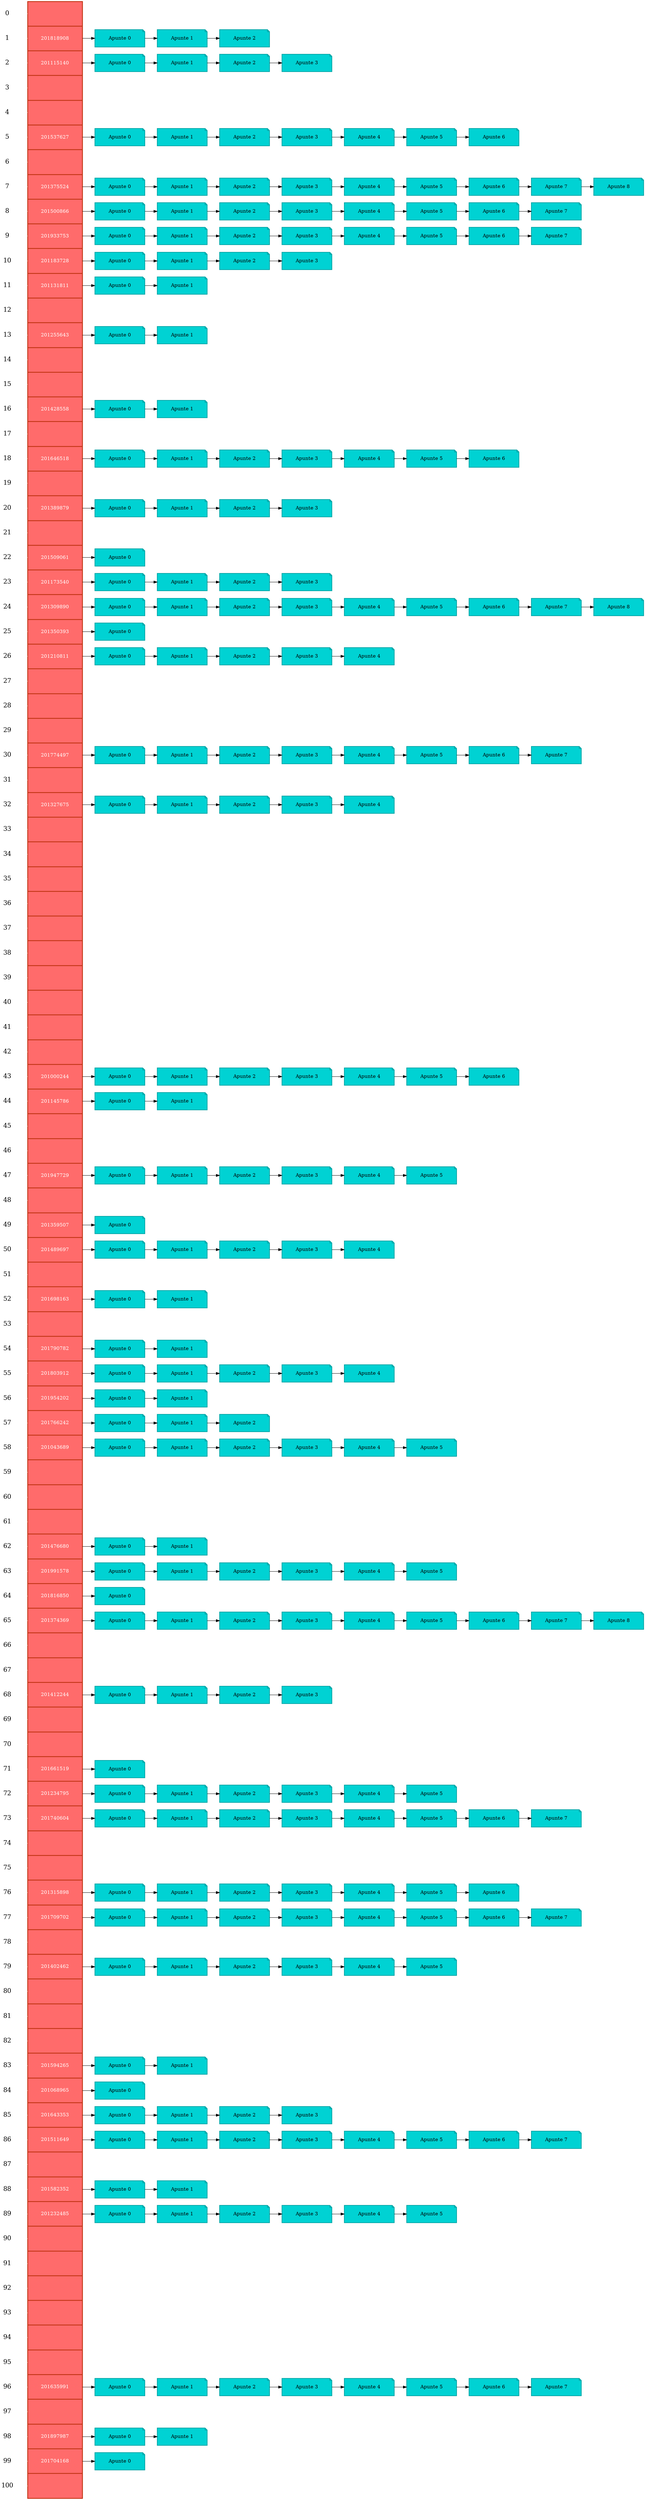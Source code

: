 digraph G {
        nodesep=.05;
        rankdir=LR;
        node [shape=record color="#c23616" style = "filled" fillcolor = "#ff6b6b" fontcolor=white penwidth=2.5 width = 2.2];		

node0 [label = "<f0> |<f1>201818908|<f2>201115140|<f3> |<f4> |<f5>201537627|<f6> |<f7>201375524|<f8>201500866|<f9>201933753|<f10>201183728|<f11>201131811|<f12> |<f13>201255643|<f14> |<f15> |<f16>201428558|<f17> |<f18>201646518|<f19> |<f20>201389879|<f21> |<f22>201509061|<f23>201173540|<f24>201309890|<f25>201350393|<f26>201210811|<f27> |<f28> |<f29> |<f30>201774497|<f31> |<f32>201327675|<f33> |<f34> |<f35> |<f36> |<f37> |<f38> |<f39> |<f40> |<f41> |<f42> |<f43>201000244|<f44>201145786|<f45> |<f46> |<f47>201947729|<f48> |<f49>201359507|<f50>201489697|<f51> |<f52>201698163|<f53> |<f54>201790782|<f55>201803912|<f56>201954202|<f57>201766242|<f58>201043689|<f59> |<f60> |<f61> |<f62>201476680|<f63>201991578|<f64>201816850|<f65>201374369|<f66> |<f67> |<f68>201412244|<f69> |<f70> |<f71>201661519|<f72>201234795|<f73>201740604|<f74> |<f75> |<f76>201315898|<f77>201709702|<f78> |<f79>201402462|<f80> |<f81> |<f82> |<f83>201594265|<f84>201068965|<f85>201643353|<f86>201511649|<f87> |<f88>201582352|<f89>201232485|<f90> |<f91> |<f92> |<f93> |<f94> |<f95> |<f96>201635991|<f97> |<f98>201897987|<f99>201704168|<f100> " height=100];
a0[label="0 "shape=plain fillcolor=white fontcolor=black fontsize=18]
a0 -> node0:f0 [dir=none color=white]
a1[label="1 "shape=plain fillcolor=white fontcolor=black fontsize=18]
a1 -> node0:f1 [dir=none color=white]
a2[label="2 "shape=plain fillcolor=white fontcolor=black fontsize=18]
a2 -> node0:f2 [dir=none color=white]
a3[label="3 "shape=plain fillcolor=white fontcolor=black fontsize=18]
a3 -> node0:f3 [dir=none color=white]
a4[label="4 "shape=plain fillcolor=white fontcolor=black fontsize=18]
a4 -> node0:f4 [dir=none color=white]
a5[label="5 "shape=plain fillcolor=white fontcolor=black fontsize=18]
a5 -> node0:f5 [dir=none color=white]
a6[label="6 "shape=plain fillcolor=white fontcolor=black fontsize=18]
a6 -> node0:f6 [dir=none color=white]
a7[label="7 "shape=plain fillcolor=white fontcolor=black fontsize=18]
a7 -> node0:f7 [dir=none color=white]
a8[label="8 "shape=plain fillcolor=white fontcolor=black fontsize=18]
a8 -> node0:f8 [dir=none color=white]
a9[label="9 "shape=plain fillcolor=white fontcolor=black fontsize=18]
a9 -> node0:f9 [dir=none color=white]
a10[label="10 "shape=plain fillcolor=white fontcolor=black fontsize=18]
a10 -> node0:f10 [dir=none color=white]
a11[label="11 "shape=plain fillcolor=white fontcolor=black fontsize=18]
a11 -> node0:f11 [dir=none color=white]
a12[label="12 "shape=plain fillcolor=white fontcolor=black fontsize=18]
a12 -> node0:f12 [dir=none color=white]
a13[label="13 "shape=plain fillcolor=white fontcolor=black fontsize=18]
a13 -> node0:f13 [dir=none color=white]
a14[label="14 "shape=plain fillcolor=white fontcolor=black fontsize=18]
a14 -> node0:f14 [dir=none color=white]
a15[label="15 "shape=plain fillcolor=white fontcolor=black fontsize=18]
a15 -> node0:f15 [dir=none color=white]
a16[label="16 "shape=plain fillcolor=white fontcolor=black fontsize=18]
a16 -> node0:f16 [dir=none color=white]
a17[label="17 "shape=plain fillcolor=white fontcolor=black fontsize=18]
a17 -> node0:f17 [dir=none color=white]
a18[label="18 "shape=plain fillcolor=white fontcolor=black fontsize=18]
a18 -> node0:f18 [dir=none color=white]
a19[label="19 "shape=plain fillcolor=white fontcolor=black fontsize=18]
a19 -> node0:f19 [dir=none color=white]
a20[label="20 "shape=plain fillcolor=white fontcolor=black fontsize=18]
a20 -> node0:f20 [dir=none color=white]
a21[label="21 "shape=plain fillcolor=white fontcolor=black fontsize=18]
a21 -> node0:f21 [dir=none color=white]
a22[label="22 "shape=plain fillcolor=white fontcolor=black fontsize=18]
a22 -> node0:f22 [dir=none color=white]
a23[label="23 "shape=plain fillcolor=white fontcolor=black fontsize=18]
a23 -> node0:f23 [dir=none color=white]
a24[label="24 "shape=plain fillcolor=white fontcolor=black fontsize=18]
a24 -> node0:f24 [dir=none color=white]
a25[label="25 "shape=plain fillcolor=white fontcolor=black fontsize=18]
a25 -> node0:f25 [dir=none color=white]
a26[label="26 "shape=plain fillcolor=white fontcolor=black fontsize=18]
a26 -> node0:f26 [dir=none color=white]
a27[label="27 "shape=plain fillcolor=white fontcolor=black fontsize=18]
a27 -> node0:f27 [dir=none color=white]
a28[label="28 "shape=plain fillcolor=white fontcolor=black fontsize=18]
a28 -> node0:f28 [dir=none color=white]
a29[label="29 "shape=plain fillcolor=white fontcolor=black fontsize=18]
a29 -> node0:f29 [dir=none color=white]
a30[label="30 "shape=plain fillcolor=white fontcolor=black fontsize=18]
a30 -> node0:f30 [dir=none color=white]
a31[label="31 "shape=plain fillcolor=white fontcolor=black fontsize=18]
a31 -> node0:f31 [dir=none color=white]
a32[label="32 "shape=plain fillcolor=white fontcolor=black fontsize=18]
a32 -> node0:f32 [dir=none color=white]
a33[label="33 "shape=plain fillcolor=white fontcolor=black fontsize=18]
a33 -> node0:f33 [dir=none color=white]
a34[label="34 "shape=plain fillcolor=white fontcolor=black fontsize=18]
a34 -> node0:f34 [dir=none color=white]
a35[label="35 "shape=plain fillcolor=white fontcolor=black fontsize=18]
a35 -> node0:f35 [dir=none color=white]
a36[label="36 "shape=plain fillcolor=white fontcolor=black fontsize=18]
a36 -> node0:f36 [dir=none color=white]
a37[label="37 "shape=plain fillcolor=white fontcolor=black fontsize=18]
a37 -> node0:f37 [dir=none color=white]
a38[label="38 "shape=plain fillcolor=white fontcolor=black fontsize=18]
a38 -> node0:f38 [dir=none color=white]
a39[label="39 "shape=plain fillcolor=white fontcolor=black fontsize=18]
a39 -> node0:f39 [dir=none color=white]
a40[label="40 "shape=plain fillcolor=white fontcolor=black fontsize=18]
a40 -> node0:f40 [dir=none color=white]
a41[label="41 "shape=plain fillcolor=white fontcolor=black fontsize=18]
a41 -> node0:f41 [dir=none color=white]
a42[label="42 "shape=plain fillcolor=white fontcolor=black fontsize=18]
a42 -> node0:f42 [dir=none color=white]
a43[label="43 "shape=plain fillcolor=white fontcolor=black fontsize=18]
a43 -> node0:f43 [dir=none color=white]
a44[label="44 "shape=plain fillcolor=white fontcolor=black fontsize=18]
a44 -> node0:f44 [dir=none color=white]
a45[label="45 "shape=plain fillcolor=white fontcolor=black fontsize=18]
a45 -> node0:f45 [dir=none color=white]
a46[label="46 "shape=plain fillcolor=white fontcolor=black fontsize=18]
a46 -> node0:f46 [dir=none color=white]
a47[label="47 "shape=plain fillcolor=white fontcolor=black fontsize=18]
a47 -> node0:f47 [dir=none color=white]
a48[label="48 "shape=plain fillcolor=white fontcolor=black fontsize=18]
a48 -> node0:f48 [dir=none color=white]
a49[label="49 "shape=plain fillcolor=white fontcolor=black fontsize=18]
a49 -> node0:f49 [dir=none color=white]
a50[label="50 "shape=plain fillcolor=white fontcolor=black fontsize=18]
a50 -> node0:f50 [dir=none color=white]
a51[label="51 "shape=plain fillcolor=white fontcolor=black fontsize=18]
a51 -> node0:f51 [dir=none color=white]
a52[label="52 "shape=plain fillcolor=white fontcolor=black fontsize=18]
a52 -> node0:f52 [dir=none color=white]
a53[label="53 "shape=plain fillcolor=white fontcolor=black fontsize=18]
a53 -> node0:f53 [dir=none color=white]
a54[label="54 "shape=plain fillcolor=white fontcolor=black fontsize=18]
a54 -> node0:f54 [dir=none color=white]
a55[label="55 "shape=plain fillcolor=white fontcolor=black fontsize=18]
a55 -> node0:f55 [dir=none color=white]
a56[label="56 "shape=plain fillcolor=white fontcolor=black fontsize=18]
a56 -> node0:f56 [dir=none color=white]
a57[label="57 "shape=plain fillcolor=white fontcolor=black fontsize=18]
a57 -> node0:f57 [dir=none color=white]
a58[label="58 "shape=plain fillcolor=white fontcolor=black fontsize=18]
a58 -> node0:f58 [dir=none color=white]
a59[label="59 "shape=plain fillcolor=white fontcolor=black fontsize=18]
a59 -> node0:f59 [dir=none color=white]
a60[label="60 "shape=plain fillcolor=white fontcolor=black fontsize=18]
a60 -> node0:f60 [dir=none color=white]
a61[label="61 "shape=plain fillcolor=white fontcolor=black fontsize=18]
a61 -> node0:f61 [dir=none color=white]
a62[label="62 "shape=plain fillcolor=white fontcolor=black fontsize=18]
a62 -> node0:f62 [dir=none color=white]
a63[label="63 "shape=plain fillcolor=white fontcolor=black fontsize=18]
a63 -> node0:f63 [dir=none color=white]
a64[label="64 "shape=plain fillcolor=white fontcolor=black fontsize=18]
a64 -> node0:f64 [dir=none color=white]
a65[label="65 "shape=plain fillcolor=white fontcolor=black fontsize=18]
a65 -> node0:f65 [dir=none color=white]
a66[label="66 "shape=plain fillcolor=white fontcolor=black fontsize=18]
a66 -> node0:f66 [dir=none color=white]
a67[label="67 "shape=plain fillcolor=white fontcolor=black fontsize=18]
a67 -> node0:f67 [dir=none color=white]
a68[label="68 "shape=plain fillcolor=white fontcolor=black fontsize=18]
a68 -> node0:f68 [dir=none color=white]
a69[label="69 "shape=plain fillcolor=white fontcolor=black fontsize=18]
a69 -> node0:f69 [dir=none color=white]
a70[label="70 "shape=plain fillcolor=white fontcolor=black fontsize=18]
a70 -> node0:f70 [dir=none color=white]
a71[label="71 "shape=plain fillcolor=white fontcolor=black fontsize=18]
a71 -> node0:f71 [dir=none color=white]
a72[label="72 "shape=plain fillcolor=white fontcolor=black fontsize=18]
a72 -> node0:f72 [dir=none color=white]
a73[label="73 "shape=plain fillcolor=white fontcolor=black fontsize=18]
a73 -> node0:f73 [dir=none color=white]
a74[label="74 "shape=plain fillcolor=white fontcolor=black fontsize=18]
a74 -> node0:f74 [dir=none color=white]
a75[label="75 "shape=plain fillcolor=white fontcolor=black fontsize=18]
a75 -> node0:f75 [dir=none color=white]
a76[label="76 "shape=plain fillcolor=white fontcolor=black fontsize=18]
a76 -> node0:f76 [dir=none color=white]
a77[label="77 "shape=plain fillcolor=white fontcolor=black fontsize=18]
a77 -> node0:f77 [dir=none color=white]
a78[label="78 "shape=plain fillcolor=white fontcolor=black fontsize=18]
a78 -> node0:f78 [dir=none color=white]
a79[label="79 "shape=plain fillcolor=white fontcolor=black fontsize=18]
a79 -> node0:f79 [dir=none color=white]
a80[label="80 "shape=plain fillcolor=white fontcolor=black fontsize=18]
a80 -> node0:f80 [dir=none color=white]
a81[label="81 "shape=plain fillcolor=white fontcolor=black fontsize=18]
a81 -> node0:f81 [dir=none color=white]
a82[label="82 "shape=plain fillcolor=white fontcolor=black fontsize=18]
a82 -> node0:f82 [dir=none color=white]
a83[label="83 "shape=plain fillcolor=white fontcolor=black fontsize=18]
a83 -> node0:f83 [dir=none color=white]
a84[label="84 "shape=plain fillcolor=white fontcolor=black fontsize=18]
a84 -> node0:f84 [dir=none color=white]
a85[label="85 "shape=plain fillcolor=white fontcolor=black fontsize=18]
a85 -> node0:f85 [dir=none color=white]
a86[label="86 "shape=plain fillcolor=white fontcolor=black fontsize=18]
a86 -> node0:f86 [dir=none color=white]
a87[label="87 "shape=plain fillcolor=white fontcolor=black fontsize=18]
a87 -> node0:f87 [dir=none color=white]
a88[label="88 "shape=plain fillcolor=white fontcolor=black fontsize=18]
a88 -> node0:f88 [dir=none color=white]
a89[label="89 "shape=plain fillcolor=white fontcolor=black fontsize=18]
a89 -> node0:f89 [dir=none color=white]
a90[label="90 "shape=plain fillcolor=white fontcolor=black fontsize=18]
a90 -> node0:f90 [dir=none color=white]
a91[label="91 "shape=plain fillcolor=white fontcolor=black fontsize=18]
a91 -> node0:f91 [dir=none color=white]
a92[label="92 "shape=plain fillcolor=white fontcolor=black fontsize=18]
a92 -> node0:f92 [dir=none color=white]
a93[label="93 "shape=plain fillcolor=white fontcolor=black fontsize=18]
a93 -> node0:f93 [dir=none color=white]
a94[label="94 "shape=plain fillcolor=white fontcolor=black fontsize=18]
a94 -> node0:f94 [dir=none color=white]
a95[label="95 "shape=plain fillcolor=white fontcolor=black fontsize=18]
a95 -> node0:f95 [dir=none color=white]
a96[label="96 "shape=plain fillcolor=white fontcolor=black fontsize=18]
a96 -> node0:f96 [dir=none color=white]
a97[label="97 "shape=plain fillcolor=white fontcolor=black fontsize=18]
a97 -> node0:f97 [dir=none color=white]
a98[label="98 "shape=plain fillcolor=white fontcolor=black fontsize=18]
a98 -> node0:f98 [dir=none color=white]
a99[label="99 "shape=plain fillcolor=white fontcolor=black fontsize=18]
a99 -> node0:f99 [dir=none color=white]
a100[label="100 "shape=plain fillcolor=white fontcolor=black fontsize=18]
a100 -> node0:f100 [dir=none color=white]		
node [shape=note color="#01a3a4" width = 2 height=0.7 style = filled fillcolor = "#00d2d3" fontcolor=black penwidth=2];		
node11 [label = "Apunte 0"];		
node12 [label = "Apunte 1"];		
node13 [label = "Apunte 2"];		
node21 [label = "Apunte 0"];		
node22 [label = "Apunte 1"];		
node23 [label = "Apunte 2"];		
node24 [label = "Apunte 3"];		
node51 [label = "Apunte 0"];		
node52 [label = "Apunte 1"];		
node53 [label = "Apunte 2"];		
node54 [label = "Apunte 3"];		
node55 [label = "Apunte 4"];		
node56 [label = "Apunte 5"];		
node57 [label = "Apunte 6"];		
node71 [label = "Apunte 0"];		
node72 [label = "Apunte 1"];		
node73 [label = "Apunte 2"];		
node74 [label = "Apunte 3"];		
node75 [label = "Apunte 4"];		
node76 [label = "Apunte 5"];		
node77 [label = "Apunte 6"];		
node78 [label = "Apunte 7"];		
node79 [label = "Apunte 8"];		
node81 [label = "Apunte 0"];		
node82 [label = "Apunte 1"];		
node83 [label = "Apunte 2"];		
node84 [label = "Apunte 3"];		
node85 [label = "Apunte 4"];		
node86 [label = "Apunte 5"];		
node87 [label = "Apunte 6"];		
node88 [label = "Apunte 7"];		
node91 [label = "Apunte 0"];		
node92 [label = "Apunte 1"];		
node93 [label = "Apunte 2"];		
node94 [label = "Apunte 3"];		
node95 [label = "Apunte 4"];		
node96 [label = "Apunte 5"];		
node97 [label = "Apunte 6"];		
node98 [label = "Apunte 7"];		
node101 [label = "Apunte 0"];		
node102 [label = "Apunte 1"];		
node103 [label = "Apunte 2"];		
node104 [label = "Apunte 3"];		
node111 [label = "Apunte 0"];		
node112 [label = "Apunte 1"];		
node131 [label = "Apunte 0"];		
node132 [label = "Apunte 1"];		
node161 [label = "Apunte 0"];		
node162 [label = "Apunte 1"];		
node181 [label = "Apunte 0"];		
node182 [label = "Apunte 1"];		
node183 [label = "Apunte 2"];		
node184 [label = "Apunte 3"];		
node185 [label = "Apunte 4"];		
node186 [label = "Apunte 5"];		
node187 [label = "Apunte 6"];		
node201 [label = "Apunte 0"];		
node202 [label = "Apunte 1"];		
node203 [label = "Apunte 2"];		
node204 [label = "Apunte 3"];		
node221 [label = "Apunte 0"];		
node231 [label = "Apunte 0"];		
node232 [label = "Apunte 1"];		
node233 [label = "Apunte 2"];		
node234 [label = "Apunte 3"];		
node241 [label = "Apunte 0"];		
node242 [label = "Apunte 1"];		
node243 [label = "Apunte 2"];		
node244 [label = "Apunte 3"];		
node245 [label = "Apunte 4"];		
node246 [label = "Apunte 5"];		
node247 [label = "Apunte 6"];		
node248 [label = "Apunte 7"];		
node249 [label = "Apunte 8"];		
node251 [label = "Apunte 0"];		
node261 [label = "Apunte 0"];		
node262 [label = "Apunte 1"];		
node263 [label = "Apunte 2"];		
node264 [label = "Apunte 3"];		
node265 [label = "Apunte 4"];		
node301 [label = "Apunte 0"];		
node302 [label = "Apunte 1"];		
node303 [label = "Apunte 2"];		
node304 [label = "Apunte 3"];		
node305 [label = "Apunte 4"];		
node306 [label = "Apunte 5"];		
node307 [label = "Apunte 6"];		
node308 [label = "Apunte 7"];		
node321 [label = "Apunte 0"];		
node322 [label = "Apunte 1"];		
node323 [label = "Apunte 2"];		
node324 [label = "Apunte 3"];		
node325 [label = "Apunte 4"];		
node431 [label = "Apunte 0"];		
node432 [label = "Apunte 1"];		
node433 [label = "Apunte 2"];		
node434 [label = "Apunte 3"];		
node435 [label = "Apunte 4"];		
node436 [label = "Apunte 5"];		
node437 [label = "Apunte 6"];		
node441 [label = "Apunte 0"];		
node442 [label = "Apunte 1"];		
node471 [label = "Apunte 0"];		
node472 [label = "Apunte 1"];		
node473 [label = "Apunte 2"];		
node474 [label = "Apunte 3"];		
node475 [label = "Apunte 4"];		
node476 [label = "Apunte 5"];		
node491 [label = "Apunte 0"];		
node501 [label = "Apunte 0"];		
node502 [label = "Apunte 1"];		
node503 [label = "Apunte 2"];		
node504 [label = "Apunte 3"];		
node505 [label = "Apunte 4"];		
node521 [label = "Apunte 0"];		
node522 [label = "Apunte 1"];		
node541 [label = "Apunte 0"];		
node542 [label = "Apunte 1"];		
node551 [label = "Apunte 0"];		
node552 [label = "Apunte 1"];		
node553 [label = "Apunte 2"];		
node554 [label = "Apunte 3"];		
node555 [label = "Apunte 4"];		
node561 [label = "Apunte 0"];		
node562 [label = "Apunte 1"];		
node571 [label = "Apunte 0"];		
node572 [label = "Apunte 1"];		
node573 [label = "Apunte 2"];		
node581 [label = "Apunte 0"];		
node582 [label = "Apunte 1"];		
node583 [label = "Apunte 2"];		
node584 [label = "Apunte 3"];		
node585 [label = "Apunte 4"];		
node586 [label = "Apunte 5"];		
node621 [label = "Apunte 0"];		
node622 [label = "Apunte 1"];		
node631 [label = "Apunte 0"];		
node632 [label = "Apunte 1"];		
node633 [label = "Apunte 2"];		
node634 [label = "Apunte 3"];		
node635 [label = "Apunte 4"];		
node636 [label = "Apunte 5"];		
node641 [label = "Apunte 0"];		
node651 [label = "Apunte 0"];		
node652 [label = "Apunte 1"];		
node653 [label = "Apunte 2"];		
node654 [label = "Apunte 3"];		
node655 [label = "Apunte 4"];		
node656 [label = "Apunte 5"];		
node657 [label = "Apunte 6"];		
node658 [label = "Apunte 7"];		
node659 [label = "Apunte 8"];		
node681 [label = "Apunte 0"];		
node682 [label = "Apunte 1"];		
node683 [label = "Apunte 2"];		
node684 [label = "Apunte 3"];		
node711 [label = "Apunte 0"];		
node721 [label = "Apunte 0"];		
node722 [label = "Apunte 1"];		
node723 [label = "Apunte 2"];		
node724 [label = "Apunte 3"];		
node725 [label = "Apunte 4"];		
node726 [label = "Apunte 5"];		
node731 [label = "Apunte 0"];		
node732 [label = "Apunte 1"];		
node733 [label = "Apunte 2"];		
node734 [label = "Apunte 3"];		
node735 [label = "Apunte 4"];		
node736 [label = "Apunte 5"];		
node737 [label = "Apunte 6"];		
node738 [label = "Apunte 7"];		
node761 [label = "Apunte 0"];		
node762 [label = "Apunte 1"];		
node763 [label = "Apunte 2"];		
node764 [label = "Apunte 3"];		
node765 [label = "Apunte 4"];		
node766 [label = "Apunte 5"];		
node767 [label = "Apunte 6"];		
node771 [label = "Apunte 0"];		
node772 [label = "Apunte 1"];		
node773 [label = "Apunte 2"];		
node774 [label = "Apunte 3"];		
node775 [label = "Apunte 4"];		
node776 [label = "Apunte 5"];		
node777 [label = "Apunte 6"];		
node778 [label = "Apunte 7"];		
node791 [label = "Apunte 0"];		
node792 [label = "Apunte 1"];		
node793 [label = "Apunte 2"];		
node794 [label = "Apunte 3"];		
node795 [label = "Apunte 4"];		
node796 [label = "Apunte 5"];		
node831 [label = "Apunte 0"];		
node832 [label = "Apunte 1"];		
node841 [label = "Apunte 0"];		
node851 [label = "Apunte 0"];		
node852 [label = "Apunte 1"];		
node853 [label = "Apunte 2"];		
node854 [label = "Apunte 3"];		
node861 [label = "Apunte 0"];		
node862 [label = "Apunte 1"];		
node863 [label = "Apunte 2"];		
node864 [label = "Apunte 3"];		
node865 [label = "Apunte 4"];		
node866 [label = "Apunte 5"];		
node867 [label = "Apunte 6"];		
node868 [label = "Apunte 7"];		
node881 [label = "Apunte 0"];		
node882 [label = "Apunte 1"];		
node891 [label = "Apunte 0"];		
node892 [label = "Apunte 1"];		
node893 [label = "Apunte 2"];		
node894 [label = "Apunte 3"];		
node895 [label = "Apunte 4"];		
node896 [label = "Apunte 5"];		
node961 [label = "Apunte 0"];		
node962 [label = "Apunte 1"];		
node963 [label = "Apunte 2"];		
node964 [label = "Apunte 3"];		
node965 [label = "Apunte 4"];		
node966 [label = "Apunte 5"];		
node967 [label = "Apunte 6"];		
node968 [label = "Apunte 7"];		
node981 [label = "Apunte 0"];		
node982 [label = "Apunte 1"];		
node991 [label = "Apunte 0"];		
node0:f1 -> node11		
node11 -> node12		
node12 -> node13		
node0:f2 -> node21		
node21 -> node22		
node22 -> node23		
node23 -> node24		
node0:f5 -> node51		
node51 -> node52		
node52 -> node53		
node53 -> node54		
node54 -> node55		
node55 -> node56		
node56 -> node57		
node0:f7 -> node71		
node71 -> node72		
node72 -> node73		
node73 -> node74		
node74 -> node75		
node75 -> node76		
node76 -> node77		
node77 -> node78		
node78 -> node79		
node0:f8 -> node81		
node81 -> node82		
node82 -> node83		
node83 -> node84		
node84 -> node85		
node85 -> node86		
node86 -> node87		
node87 -> node88		
node0:f9 -> node91		
node91 -> node92		
node92 -> node93		
node93 -> node94		
node94 -> node95		
node95 -> node96		
node96 -> node97		
node97 -> node98		
node0:f10 -> node101		
node101 -> node102		
node102 -> node103		
node103 -> node104		
node0:f11 -> node111		
node111 -> node112		
node0:f13 -> node131		
node131 -> node132		
node0:f16 -> node161		
node161 -> node162		
node0:f18 -> node181		
node181 -> node182		
node182 -> node183		
node183 -> node184		
node184 -> node185		
node185 -> node186		
node186 -> node187		
node0:f20 -> node201		
node201 -> node202		
node202 -> node203		
node203 -> node204		
node0:f22 -> node221		
node0:f23 -> node231		
node231 -> node232		
node232 -> node233		
node233 -> node234		
node0:f24 -> node241		
node241 -> node242		
node242 -> node243		
node243 -> node244		
node244 -> node245		
node245 -> node246		
node246 -> node247		
node247 -> node248		
node248 -> node249		
node0:f25 -> node251		
node0:f26 -> node261		
node261 -> node262		
node262 -> node263		
node263 -> node264		
node264 -> node265		
node0:f30 -> node301		
node301 -> node302		
node302 -> node303		
node303 -> node304		
node304 -> node305		
node305 -> node306		
node306 -> node307		
node307 -> node308		
node0:f32 -> node321		
node321 -> node322		
node322 -> node323		
node323 -> node324		
node324 -> node325		
node0:f43 -> node431		
node431 -> node432		
node432 -> node433		
node433 -> node434		
node434 -> node435		
node435 -> node436		
node436 -> node437		
node0:f44 -> node441		
node441 -> node442		
node0:f47 -> node471		
node471 -> node472		
node472 -> node473		
node473 -> node474		
node474 -> node475		
node475 -> node476		
node0:f49 -> node491		
node0:f50 -> node501		
node501 -> node502		
node502 -> node503		
node503 -> node504		
node504 -> node505		
node0:f52 -> node521		
node521 -> node522		
node0:f54 -> node541		
node541 -> node542		
node0:f55 -> node551		
node551 -> node552		
node552 -> node553		
node553 -> node554		
node554 -> node555		
node0:f56 -> node561		
node561 -> node562		
node0:f57 -> node571		
node571 -> node572		
node572 -> node573		
node0:f58 -> node581		
node581 -> node582		
node582 -> node583		
node583 -> node584		
node584 -> node585		
node585 -> node586		
node0:f62 -> node621		
node621 -> node622		
node0:f63 -> node631		
node631 -> node632		
node632 -> node633		
node633 -> node634		
node634 -> node635		
node635 -> node636		
node0:f64 -> node641		
node0:f65 -> node651		
node651 -> node652		
node652 -> node653		
node653 -> node654		
node654 -> node655		
node655 -> node656		
node656 -> node657		
node657 -> node658		
node658 -> node659		
node0:f68 -> node681		
node681 -> node682		
node682 -> node683		
node683 -> node684		
node0:f71 -> node711		
node0:f72 -> node721		
node721 -> node722		
node722 -> node723		
node723 -> node724		
node724 -> node725		
node725 -> node726		
node0:f73 -> node731		
node731 -> node732		
node732 -> node733		
node733 -> node734		
node734 -> node735		
node735 -> node736		
node736 -> node737		
node737 -> node738		
node0:f76 -> node761		
node761 -> node762		
node762 -> node763		
node763 -> node764		
node764 -> node765		
node765 -> node766		
node766 -> node767		
node0:f77 -> node771		
node771 -> node772		
node772 -> node773		
node773 -> node774		
node774 -> node775		
node775 -> node776		
node776 -> node777		
node777 -> node778		
node0:f79 -> node791		
node791 -> node792		
node792 -> node793		
node793 -> node794		
node794 -> node795		
node795 -> node796		
node0:f83 -> node831		
node831 -> node832		
node0:f84 -> node841		
node0:f85 -> node851		
node851 -> node852		
node852 -> node853		
node853 -> node854		
node0:f86 -> node861		
node861 -> node862		
node862 -> node863		
node863 -> node864		
node864 -> node865		
node865 -> node866		
node866 -> node867		
node867 -> node868		
node0:f88 -> node881		
node881 -> node882		
node0:f89 -> node891		
node891 -> node892		
node892 -> node893		
node893 -> node894		
node894 -> node895		
node895 -> node896		
node0:f96 -> node961		
node961 -> node962		
node962 -> node963		
node963 -> node964		
node964 -> node965		
node965 -> node966		
node966 -> node967		
node967 -> node968		
node0:f98 -> node981		
node981 -> node982		
node0:f99 -> node991
}